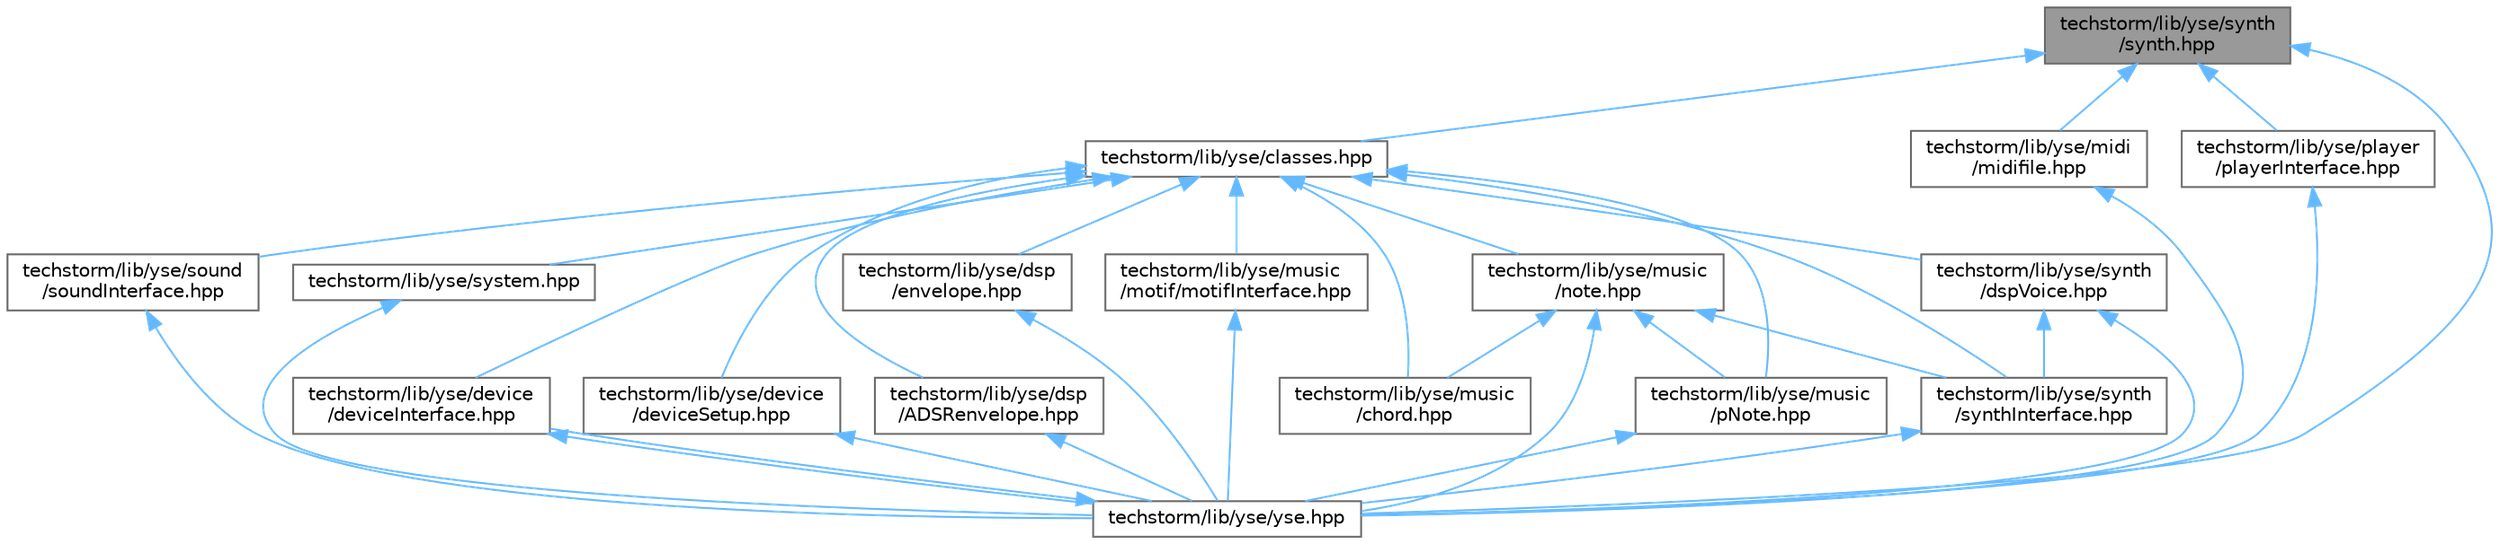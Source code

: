 digraph "techstorm/lib/yse/synth/synth.hpp"
{
 // LATEX_PDF_SIZE
  bgcolor="transparent";
  edge [fontname=Helvetica,fontsize=10,labelfontname=Helvetica,labelfontsize=10];
  node [fontname=Helvetica,fontsize=10,shape=box,height=0.2,width=0.4];
  Node1 [id="Node000001",label="techstorm/lib/yse/synth\l/synth.hpp",height=0.2,width=0.4,color="gray40", fillcolor="grey60", style="filled", fontcolor="black",tooltip=" "];
  Node1 -> Node2 [id="edge1_Node000001_Node000002",dir="back",color="steelblue1",style="solid",tooltip=" "];
  Node2 [id="Node000002",label="techstorm/lib/yse/classes.hpp",height=0.2,width=0.4,color="grey40", fillcolor="white", style="filled",URL="$classes_8hpp.html",tooltip=" "];
  Node2 -> Node3 [id="edge2_Node000002_Node000003",dir="back",color="steelblue1",style="solid",tooltip=" "];
  Node3 [id="Node000003",label="techstorm/lib/yse/device\l/deviceInterface.hpp",height=0.2,width=0.4,color="grey40", fillcolor="white", style="filled",URL="$device_interface_8hpp.html",tooltip=" "];
  Node3 -> Node4 [id="edge3_Node000003_Node000004",dir="back",color="steelblue1",style="solid",tooltip=" "];
  Node4 [id="Node000004",label="techstorm/lib/yse/yse.hpp",height=0.2,width=0.4,color="grey40", fillcolor="white", style="filled",URL="$yse_8hpp.html",tooltip=" "];
  Node4 -> Node3 [id="edge4_Node000004_Node000003",dir="back",color="steelblue1",style="solid",tooltip=" "];
  Node2 -> Node5 [id="edge5_Node000002_Node000005",dir="back",color="steelblue1",style="solid",tooltip=" "];
  Node5 [id="Node000005",label="techstorm/lib/yse/device\l/deviceSetup.hpp",height=0.2,width=0.4,color="grey40", fillcolor="white", style="filled",URL="$device_setup_8hpp.html",tooltip=" "];
  Node5 -> Node4 [id="edge6_Node000005_Node000004",dir="back",color="steelblue1",style="solid",tooltip=" "];
  Node2 -> Node6 [id="edge7_Node000002_Node000006",dir="back",color="steelblue1",style="solid",tooltip=" "];
  Node6 [id="Node000006",label="techstorm/lib/yse/dsp\l/ADSRenvelope.hpp",height=0.2,width=0.4,color="grey40", fillcolor="white", style="filled",URL="$_a_d_s_renvelope_8hpp.html",tooltip=" "];
  Node6 -> Node4 [id="edge8_Node000006_Node000004",dir="back",color="steelblue1",style="solid",tooltip=" "];
  Node2 -> Node7 [id="edge9_Node000002_Node000007",dir="back",color="steelblue1",style="solid",tooltip=" "];
  Node7 [id="Node000007",label="techstorm/lib/yse/dsp\l/envelope.hpp",height=0.2,width=0.4,color="grey40", fillcolor="white", style="filled",URL="$envelope_8hpp.html",tooltip=" "];
  Node7 -> Node4 [id="edge10_Node000007_Node000004",dir="back",color="steelblue1",style="solid",tooltip=" "];
  Node2 -> Node8 [id="edge11_Node000002_Node000008",dir="back",color="steelblue1",style="solid",tooltip=" "];
  Node8 [id="Node000008",label="techstorm/lib/yse/music\l/chord.hpp",height=0.2,width=0.4,color="grey40", fillcolor="white", style="filled",URL="$chord_8hpp.html",tooltip=" "];
  Node2 -> Node9 [id="edge12_Node000002_Node000009",dir="back",color="steelblue1",style="solid",tooltip=" "];
  Node9 [id="Node000009",label="techstorm/lib/yse/music\l/motif/motifInterface.hpp",height=0.2,width=0.4,color="grey40", fillcolor="white", style="filled",URL="$motif_interface_8hpp.html",tooltip=" "];
  Node9 -> Node4 [id="edge13_Node000009_Node000004",dir="back",color="steelblue1",style="solid",tooltip=" "];
  Node2 -> Node10 [id="edge14_Node000002_Node000010",dir="back",color="steelblue1",style="solid",tooltip=" "];
  Node10 [id="Node000010",label="techstorm/lib/yse/music\l/note.hpp",height=0.2,width=0.4,color="grey40", fillcolor="white", style="filled",URL="$note_8hpp.html",tooltip=" "];
  Node10 -> Node8 [id="edge15_Node000010_Node000008",dir="back",color="steelblue1",style="solid",tooltip=" "];
  Node10 -> Node11 [id="edge16_Node000010_Node000011",dir="back",color="steelblue1",style="solid",tooltip=" "];
  Node11 [id="Node000011",label="techstorm/lib/yse/music\l/pNote.hpp",height=0.2,width=0.4,color="grey40", fillcolor="white", style="filled",URL="$p_note_8hpp.html",tooltip=" "];
  Node11 -> Node4 [id="edge17_Node000011_Node000004",dir="back",color="steelblue1",style="solid",tooltip=" "];
  Node10 -> Node12 [id="edge18_Node000010_Node000012",dir="back",color="steelblue1",style="solid",tooltip=" "];
  Node12 [id="Node000012",label="techstorm/lib/yse/synth\l/synthInterface.hpp",height=0.2,width=0.4,color="grey40", fillcolor="white", style="filled",URL="$synth_interface_8hpp.html",tooltip=" "];
  Node12 -> Node4 [id="edge19_Node000012_Node000004",dir="back",color="steelblue1",style="solid",tooltip=" "];
  Node10 -> Node4 [id="edge20_Node000010_Node000004",dir="back",color="steelblue1",style="solid",tooltip=" "];
  Node2 -> Node11 [id="edge21_Node000002_Node000011",dir="back",color="steelblue1",style="solid",tooltip=" "];
  Node2 -> Node13 [id="edge22_Node000002_Node000013",dir="back",color="steelblue1",style="solid",tooltip=" "];
  Node13 [id="Node000013",label="techstorm/lib/yse/sound\l/soundInterface.hpp",height=0.2,width=0.4,color="grey40", fillcolor="white", style="filled",URL="$sound_interface_8hpp.html",tooltip=" "];
  Node13 -> Node4 [id="edge23_Node000013_Node000004",dir="back",color="steelblue1",style="solid",tooltip=" "];
  Node2 -> Node14 [id="edge24_Node000002_Node000014",dir="back",color="steelblue1",style="solid",tooltip=" "];
  Node14 [id="Node000014",label="techstorm/lib/yse/synth\l/dspVoice.hpp",height=0.2,width=0.4,color="grey40", fillcolor="white", style="filled",URL="$dsp_voice_8hpp.html",tooltip=" "];
  Node14 -> Node12 [id="edge25_Node000014_Node000012",dir="back",color="steelblue1",style="solid",tooltip=" "];
  Node14 -> Node4 [id="edge26_Node000014_Node000004",dir="back",color="steelblue1",style="solid",tooltip=" "];
  Node2 -> Node12 [id="edge27_Node000002_Node000012",dir="back",color="steelblue1",style="solid",tooltip=" "];
  Node2 -> Node15 [id="edge28_Node000002_Node000015",dir="back",color="steelblue1",style="solid",tooltip=" "];
  Node15 [id="Node000015",label="techstorm/lib/yse/system.hpp",height=0.2,width=0.4,color="grey40", fillcolor="white", style="filled",URL="$system_8hpp.html",tooltip=" "];
  Node15 -> Node4 [id="edge29_Node000015_Node000004",dir="back",color="steelblue1",style="solid",tooltip=" "];
  Node1 -> Node16 [id="edge30_Node000001_Node000016",dir="back",color="steelblue1",style="solid",tooltip=" "];
  Node16 [id="Node000016",label="techstorm/lib/yse/midi\l/midifile.hpp",height=0.2,width=0.4,color="grey40", fillcolor="white", style="filled",URL="$midifile_8hpp.html",tooltip=" "];
  Node16 -> Node4 [id="edge31_Node000016_Node000004",dir="back",color="steelblue1",style="solid",tooltip=" "];
  Node1 -> Node17 [id="edge32_Node000001_Node000017",dir="back",color="steelblue1",style="solid",tooltip=" "];
  Node17 [id="Node000017",label="techstorm/lib/yse/player\l/playerInterface.hpp",height=0.2,width=0.4,color="grey40", fillcolor="white", style="filled",URL="$player_interface_8hpp.html",tooltip=" "];
  Node17 -> Node4 [id="edge33_Node000017_Node000004",dir="back",color="steelblue1",style="solid",tooltip=" "];
  Node1 -> Node4 [id="edge34_Node000001_Node000004",dir="back",color="steelblue1",style="solid",tooltip=" "];
}

